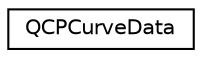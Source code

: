 digraph "Graphical Class Hierarchy"
{
  edge [fontname="Helvetica",fontsize="10",labelfontname="Helvetica",labelfontsize="10"];
  node [fontname="Helvetica",fontsize="10",shape=record];
  rankdir="LR";
  Node0 [label="QCPCurveData",height=0.2,width=0.4,color="black", fillcolor="white", style="filled",URL="$classQCPCurveData.html",tooltip="Holds the data of one single data point for QCPCurve. "];
}
